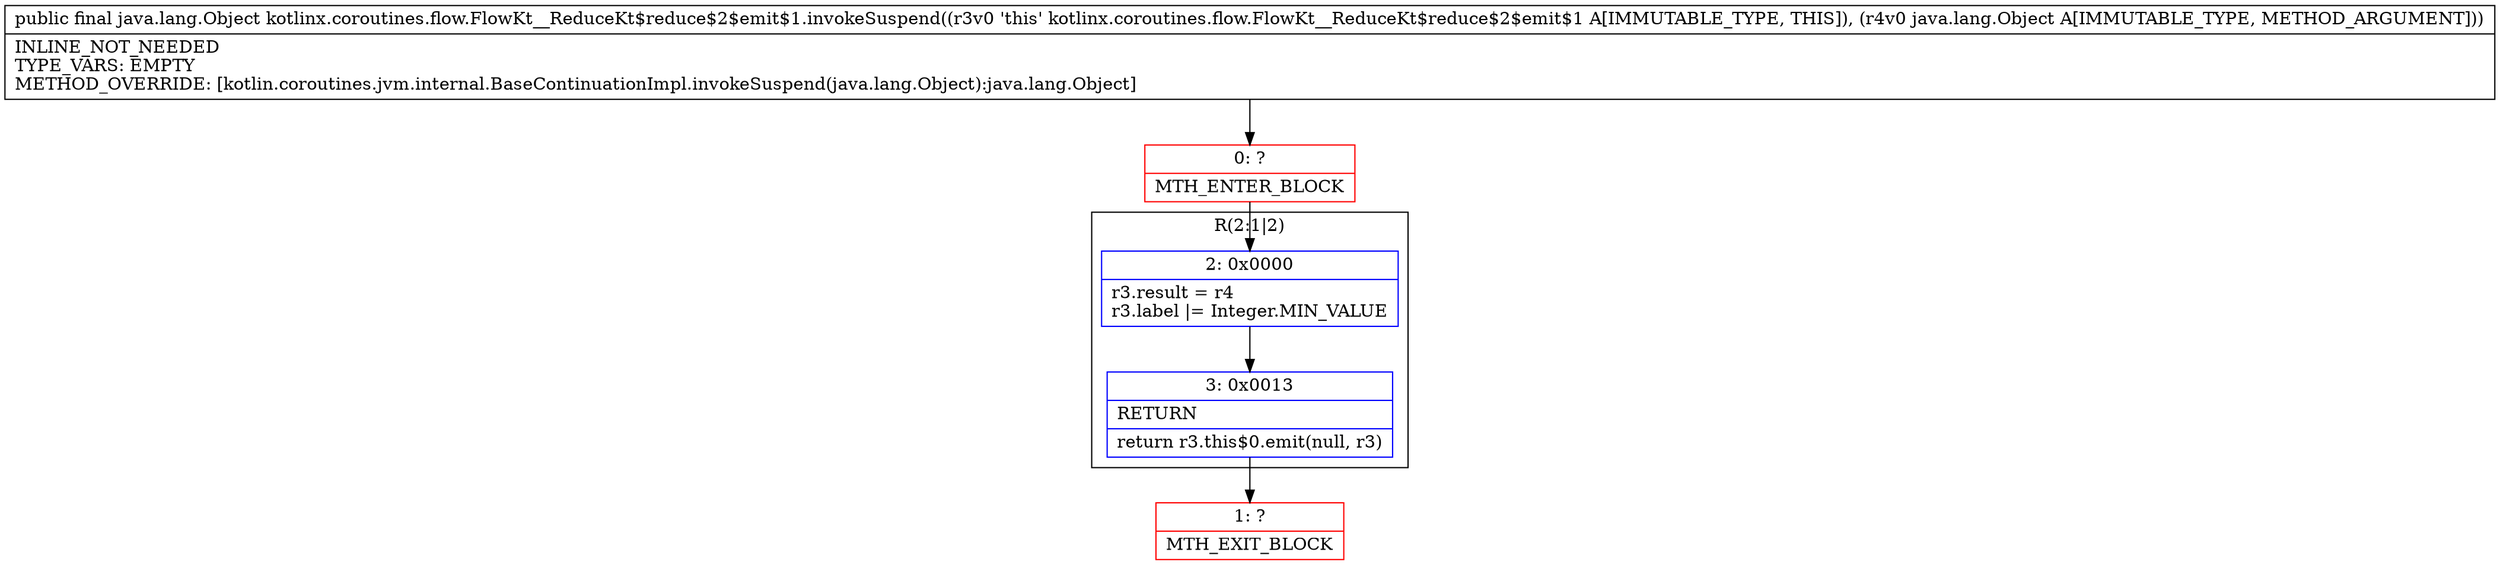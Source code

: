 digraph "CFG forkotlinx.coroutines.flow.FlowKt__ReduceKt$reduce$2$emit$1.invokeSuspend(Ljava\/lang\/Object;)Ljava\/lang\/Object;" {
subgraph cluster_Region_1319236694 {
label = "R(2:1|2)";
node [shape=record,color=blue];
Node_2 [shape=record,label="{2\:\ 0x0000|r3.result = r4\lr3.label \|= Integer.MIN_VALUE\l}"];
Node_3 [shape=record,label="{3\:\ 0x0013|RETURN\l|return r3.this$0.emit(null, r3)\l}"];
}
Node_0 [shape=record,color=red,label="{0\:\ ?|MTH_ENTER_BLOCK\l}"];
Node_1 [shape=record,color=red,label="{1\:\ ?|MTH_EXIT_BLOCK\l}"];
MethodNode[shape=record,label="{public final java.lang.Object kotlinx.coroutines.flow.FlowKt__ReduceKt$reduce$2$emit$1.invokeSuspend((r3v0 'this' kotlinx.coroutines.flow.FlowKt__ReduceKt$reduce$2$emit$1 A[IMMUTABLE_TYPE, THIS]), (r4v0 java.lang.Object A[IMMUTABLE_TYPE, METHOD_ARGUMENT]))  | INLINE_NOT_NEEDED\lTYPE_VARS: EMPTY\lMETHOD_OVERRIDE: [kotlin.coroutines.jvm.internal.BaseContinuationImpl.invokeSuspend(java.lang.Object):java.lang.Object]\l}"];
MethodNode -> Node_0;Node_2 -> Node_3;
Node_3 -> Node_1;
Node_0 -> Node_2;
}

